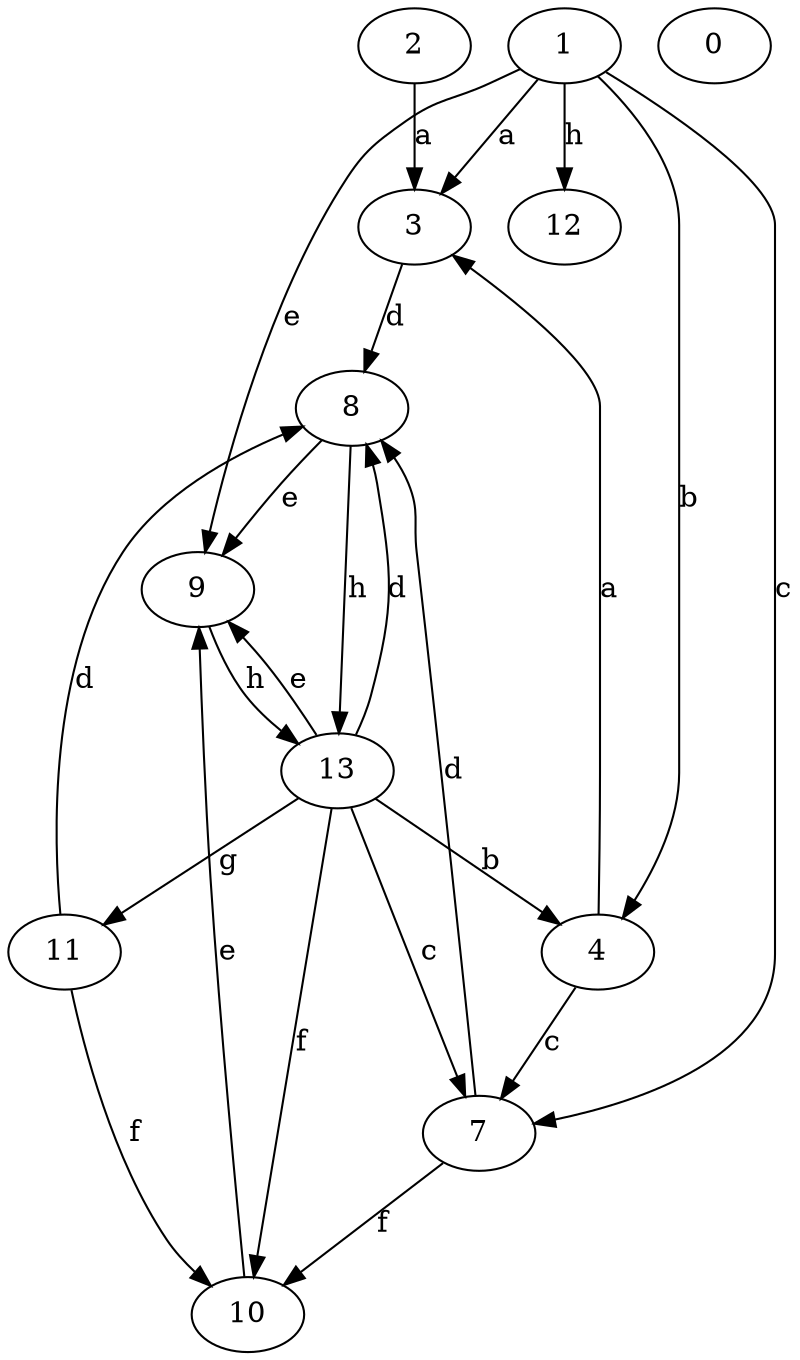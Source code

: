 strict digraph  {
1;
2;
3;
4;
0;
7;
8;
9;
10;
11;
12;
13;
1 -> 3  [label=a];
1 -> 4  [label=b];
1 -> 7  [label=c];
1 -> 9  [label=e];
1 -> 12  [label=h];
2 -> 3  [label=a];
3 -> 8  [label=d];
4 -> 3  [label=a];
4 -> 7  [label=c];
7 -> 8  [label=d];
7 -> 10  [label=f];
8 -> 9  [label=e];
8 -> 13  [label=h];
9 -> 13  [label=h];
10 -> 9  [label=e];
11 -> 8  [label=d];
11 -> 10  [label=f];
13 -> 4  [label=b];
13 -> 7  [label=c];
13 -> 8  [label=d];
13 -> 9  [label=e];
13 -> 10  [label=f];
13 -> 11  [label=g];
}
